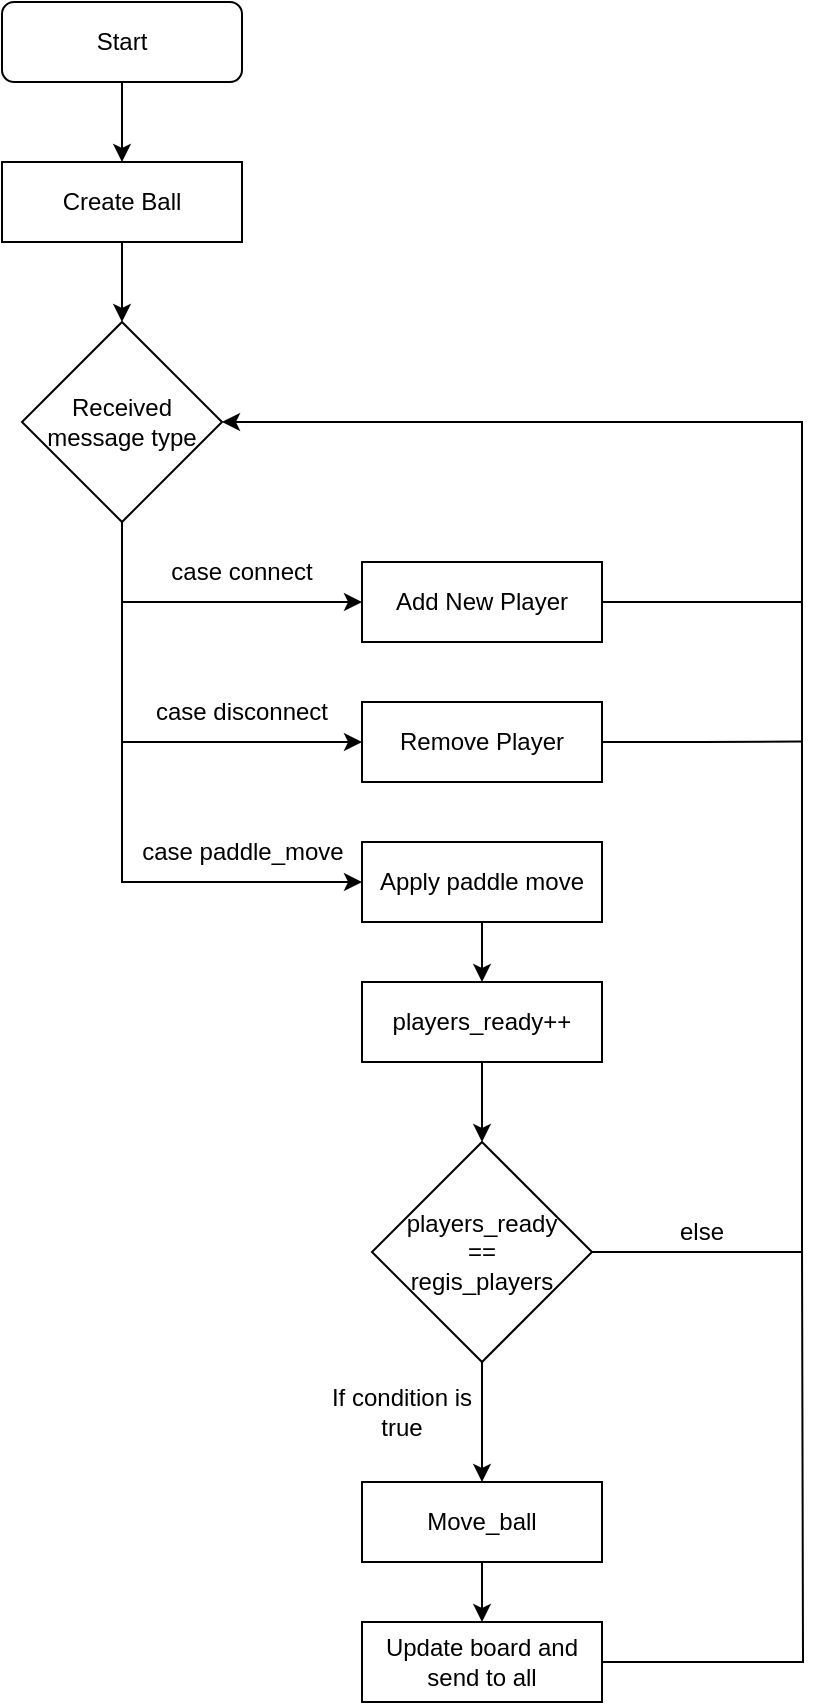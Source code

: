 <mxfile version="16.5.3" type="github">
  <diagram id="xZidNAdq49fcDvhdnEJo" name="Page-1">
    <mxGraphModel dx="782" dy="428" grid="1" gridSize="10" guides="1" tooltips="1" connect="1" arrows="1" fold="1" page="1" pageScale="1" pageWidth="827" pageHeight="1169" math="0" shadow="0">
      <root>
        <mxCell id="0" />
        <mxCell id="1" parent="0" />
        <mxCell id="eA5G1mRxvGn_3Z1sqUp9-4" style="edgeStyle=orthogonalEdgeStyle;rounded=0;orthogonalLoop=1;jettySize=auto;html=1;exitX=0.5;exitY=1;exitDx=0;exitDy=0;" parent="1" source="eA5G1mRxvGn_3Z1sqUp9-2" target="eA5G1mRxvGn_3Z1sqUp9-3" edge="1">
          <mxGeometry relative="1" as="geometry" />
        </mxCell>
        <mxCell id="eA5G1mRxvGn_3Z1sqUp9-2" value="Start" style="rounded=1;whiteSpace=wrap;html=1;" parent="1" vertex="1">
          <mxGeometry x="380" y="80" width="120" height="40" as="geometry" />
        </mxCell>
        <mxCell id="eA5G1mRxvGn_3Z1sqUp9-7" style="edgeStyle=orthogonalEdgeStyle;rounded=0;orthogonalLoop=1;jettySize=auto;html=1;exitX=0.5;exitY=1;exitDx=0;exitDy=0;entryX=0.5;entryY=0;entryDx=0;entryDy=0;" parent="1" source="eA5G1mRxvGn_3Z1sqUp9-3" edge="1">
          <mxGeometry relative="1" as="geometry">
            <mxPoint x="440" y="240" as="targetPoint" />
          </mxGeometry>
        </mxCell>
        <mxCell id="eA5G1mRxvGn_3Z1sqUp9-3" value="Create Ball" style="rounded=0;whiteSpace=wrap;html=1;" parent="1" vertex="1">
          <mxGeometry x="380" y="160" width="120" height="40" as="geometry" />
        </mxCell>
        <mxCell id="eA5G1mRxvGn_3Z1sqUp9-12" style="edgeStyle=orthogonalEdgeStyle;rounded=0;orthogonalLoop=1;jettySize=auto;html=1;exitX=0.5;exitY=1;exitDx=0;exitDy=0;entryX=0;entryY=0.5;entryDx=0;entryDy=0;" parent="1" source="eA5G1mRxvGn_3Z1sqUp9-9" target="eA5G1mRxvGn_3Z1sqUp9-10" edge="1">
          <mxGeometry relative="1" as="geometry" />
        </mxCell>
        <mxCell id="eA5G1mRxvGn_3Z1sqUp9-14" style="edgeStyle=orthogonalEdgeStyle;rounded=0;orthogonalLoop=1;jettySize=auto;html=1;entryX=0;entryY=0.5;entryDx=0;entryDy=0;exitX=0.5;exitY=1;exitDx=0;exitDy=0;" parent="1" source="eA5G1mRxvGn_3Z1sqUp9-9" target="eA5G1mRxvGn_3Z1sqUp9-11" edge="1">
          <mxGeometry relative="1" as="geometry" />
        </mxCell>
        <mxCell id="eA5G1mRxvGn_3Z1sqUp9-18" style="edgeStyle=orthogonalEdgeStyle;rounded=0;orthogonalLoop=1;jettySize=auto;html=1;exitX=0.5;exitY=1;exitDx=0;exitDy=0;entryX=0;entryY=0.5;entryDx=0;entryDy=0;" parent="1" source="eA5G1mRxvGn_3Z1sqUp9-9" target="eA5G1mRxvGn_3Z1sqUp9-17" edge="1">
          <mxGeometry relative="1" as="geometry" />
        </mxCell>
        <mxCell id="eA5G1mRxvGn_3Z1sqUp9-9" value="Received message type" style="rhombus;whiteSpace=wrap;html=1;" parent="1" vertex="1">
          <mxGeometry x="390" y="240" width="100" height="100" as="geometry" />
        </mxCell>
        <mxCell id="eA5G1mRxvGn_3Z1sqUp9-34" style="edgeStyle=orthogonalEdgeStyle;rounded=0;orthogonalLoop=1;jettySize=auto;html=1;exitX=1;exitY=0.5;exitDx=0;exitDy=0;endArrow=none;endFill=0;" parent="1" source="eA5G1mRxvGn_3Z1sqUp9-10" edge="1">
          <mxGeometry relative="1" as="geometry">
            <mxPoint x="780" y="380" as="targetPoint" />
          </mxGeometry>
        </mxCell>
        <mxCell id="eA5G1mRxvGn_3Z1sqUp9-10" value="Add New Player" style="rounded=0;whiteSpace=wrap;html=1;" parent="1" vertex="1">
          <mxGeometry x="560" y="360" width="120" height="40" as="geometry" />
        </mxCell>
        <mxCell id="eA5G1mRxvGn_3Z1sqUp9-35" style="edgeStyle=orthogonalEdgeStyle;rounded=0;orthogonalLoop=1;jettySize=auto;html=1;exitX=1;exitY=0.5;exitDx=0;exitDy=0;endArrow=none;endFill=0;" parent="1" source="eA5G1mRxvGn_3Z1sqUp9-11" edge="1">
          <mxGeometry relative="1" as="geometry">
            <mxPoint x="780" y="449.739" as="targetPoint" />
          </mxGeometry>
        </mxCell>
        <mxCell id="eA5G1mRxvGn_3Z1sqUp9-11" value="Remove Player" style="rounded=0;whiteSpace=wrap;html=1;" parent="1" vertex="1">
          <mxGeometry x="560" y="430" width="120" height="40" as="geometry" />
        </mxCell>
        <mxCell id="eA5G1mRxvGn_3Z1sqUp9-13" value="case connect" style="text;html=1;strokeColor=none;fillColor=none;align=center;verticalAlign=middle;whiteSpace=wrap;rounded=0;" parent="1" vertex="1">
          <mxGeometry x="460" y="350" width="80" height="30" as="geometry" />
        </mxCell>
        <mxCell id="eA5G1mRxvGn_3Z1sqUp9-15" value="case disconnect" style="text;html=1;strokeColor=none;fillColor=none;align=center;verticalAlign=middle;whiteSpace=wrap;rounded=0;" parent="1" vertex="1">
          <mxGeometry x="455" y="420" width="90" height="30" as="geometry" />
        </mxCell>
        <mxCell id="eA5G1mRxvGn_3Z1sqUp9-24" style="edgeStyle=orthogonalEdgeStyle;rounded=0;orthogonalLoop=1;jettySize=auto;html=1;exitX=0.5;exitY=1;exitDx=0;exitDy=0;entryX=0.5;entryY=0;entryDx=0;entryDy=0;" parent="1" source="eA5G1mRxvGn_3Z1sqUp9-17" target="eA5G1mRxvGn_3Z1sqUp9-23" edge="1">
          <mxGeometry relative="1" as="geometry" />
        </mxCell>
        <mxCell id="eA5G1mRxvGn_3Z1sqUp9-17" value="Apply paddle move" style="rounded=0;whiteSpace=wrap;html=1;" parent="1" vertex="1">
          <mxGeometry x="560" y="500" width="120" height="40" as="geometry" />
        </mxCell>
        <mxCell id="eA5G1mRxvGn_3Z1sqUp9-19" value="case paddle_move" style="text;html=1;strokeColor=none;fillColor=none;align=center;verticalAlign=middle;whiteSpace=wrap;rounded=0;" parent="1" vertex="1">
          <mxGeometry x="447.5" y="490" width="105" height="30" as="geometry" />
        </mxCell>
        <mxCell id="eA5G1mRxvGn_3Z1sqUp9-27" style="edgeStyle=orthogonalEdgeStyle;rounded=0;orthogonalLoop=1;jettySize=auto;html=1;exitX=0.5;exitY=1;exitDx=0;exitDy=0;entryX=0.5;entryY=0;entryDx=0;entryDy=0;" parent="1" source="eA5G1mRxvGn_3Z1sqUp9-23" target="eA5G1mRxvGn_3Z1sqUp9-26" edge="1">
          <mxGeometry relative="1" as="geometry" />
        </mxCell>
        <mxCell id="eA5G1mRxvGn_3Z1sqUp9-23" value="players_ready++" style="rounded=0;whiteSpace=wrap;html=1;" parent="1" vertex="1">
          <mxGeometry x="560" y="570" width="120" height="40" as="geometry" />
        </mxCell>
        <mxCell id="eA5G1mRxvGn_3Z1sqUp9-29" style="edgeStyle=orthogonalEdgeStyle;rounded=0;orthogonalLoop=1;jettySize=auto;html=1;exitX=0.5;exitY=1;exitDx=0;exitDy=0;entryX=0.5;entryY=0;entryDx=0;entryDy=0;" parent="1" source="eA5G1mRxvGn_3Z1sqUp9-26" target="eA5G1mRxvGn_3Z1sqUp9-28" edge="1">
          <mxGeometry relative="1" as="geometry" />
        </mxCell>
        <mxCell id="eA5G1mRxvGn_3Z1sqUp9-33" style="edgeStyle=orthogonalEdgeStyle;rounded=0;orthogonalLoop=1;jettySize=auto;html=1;exitX=1;exitY=0.5;exitDx=0;exitDy=0;entryX=1;entryY=0.5;entryDx=0;entryDy=0;" parent="1" source="eA5G1mRxvGn_3Z1sqUp9-26" target="eA5G1mRxvGn_3Z1sqUp9-9" edge="1">
          <mxGeometry relative="1" as="geometry">
            <Array as="points">
              <mxPoint x="780" y="705" />
              <mxPoint x="780" y="290" />
            </Array>
          </mxGeometry>
        </mxCell>
        <mxCell id="eA5G1mRxvGn_3Z1sqUp9-26" value="players_ready&lt;br&gt;==&lt;br&gt;regis_players" style="rhombus;whiteSpace=wrap;html=1;" parent="1" vertex="1">
          <mxGeometry x="565" y="650" width="110" height="110" as="geometry" />
        </mxCell>
        <mxCell id="eA5G1mRxvGn_3Z1sqUp9-32" style="edgeStyle=orthogonalEdgeStyle;rounded=0;orthogonalLoop=1;jettySize=auto;html=1;exitX=0.5;exitY=1;exitDx=0;exitDy=0;entryX=0.5;entryY=0;entryDx=0;entryDy=0;" parent="1" source="eA5G1mRxvGn_3Z1sqUp9-28" target="eA5G1mRxvGn_3Z1sqUp9-31" edge="1">
          <mxGeometry relative="1" as="geometry" />
        </mxCell>
        <mxCell id="eA5G1mRxvGn_3Z1sqUp9-28" value="Move_ball" style="rounded=0;whiteSpace=wrap;html=1;" parent="1" vertex="1">
          <mxGeometry x="560" y="820" width="120" height="40" as="geometry" />
        </mxCell>
        <mxCell id="eA5G1mRxvGn_3Z1sqUp9-30" value="If condition is true" style="text;html=1;strokeColor=none;fillColor=none;align=center;verticalAlign=middle;whiteSpace=wrap;rounded=0;" parent="1" vertex="1">
          <mxGeometry x="540" y="770" width="80" height="30" as="geometry" />
        </mxCell>
        <mxCell id="sUadwmC5Nf9ysEYKE4ro-2" style="edgeStyle=orthogonalEdgeStyle;rounded=0;orthogonalLoop=1;jettySize=auto;html=1;exitX=1;exitY=0.5;exitDx=0;exitDy=0;endArrow=none;endFill=0;" edge="1" parent="1" source="eA5G1mRxvGn_3Z1sqUp9-31">
          <mxGeometry relative="1" as="geometry">
            <mxPoint x="780" y="700" as="targetPoint" />
          </mxGeometry>
        </mxCell>
        <mxCell id="eA5G1mRxvGn_3Z1sqUp9-31" value="Update board and send to all" style="rounded=0;whiteSpace=wrap;html=1;" parent="1" vertex="1">
          <mxGeometry x="560" y="890" width="120" height="40" as="geometry" />
        </mxCell>
        <mxCell id="sUadwmC5Nf9ysEYKE4ro-1" value="else" style="text;html=1;strokeColor=none;fillColor=none;align=center;verticalAlign=middle;whiteSpace=wrap;rounded=0;" vertex="1" parent="1">
          <mxGeometry x="700" y="680" width="60" height="30" as="geometry" />
        </mxCell>
      </root>
    </mxGraphModel>
  </diagram>
</mxfile>
